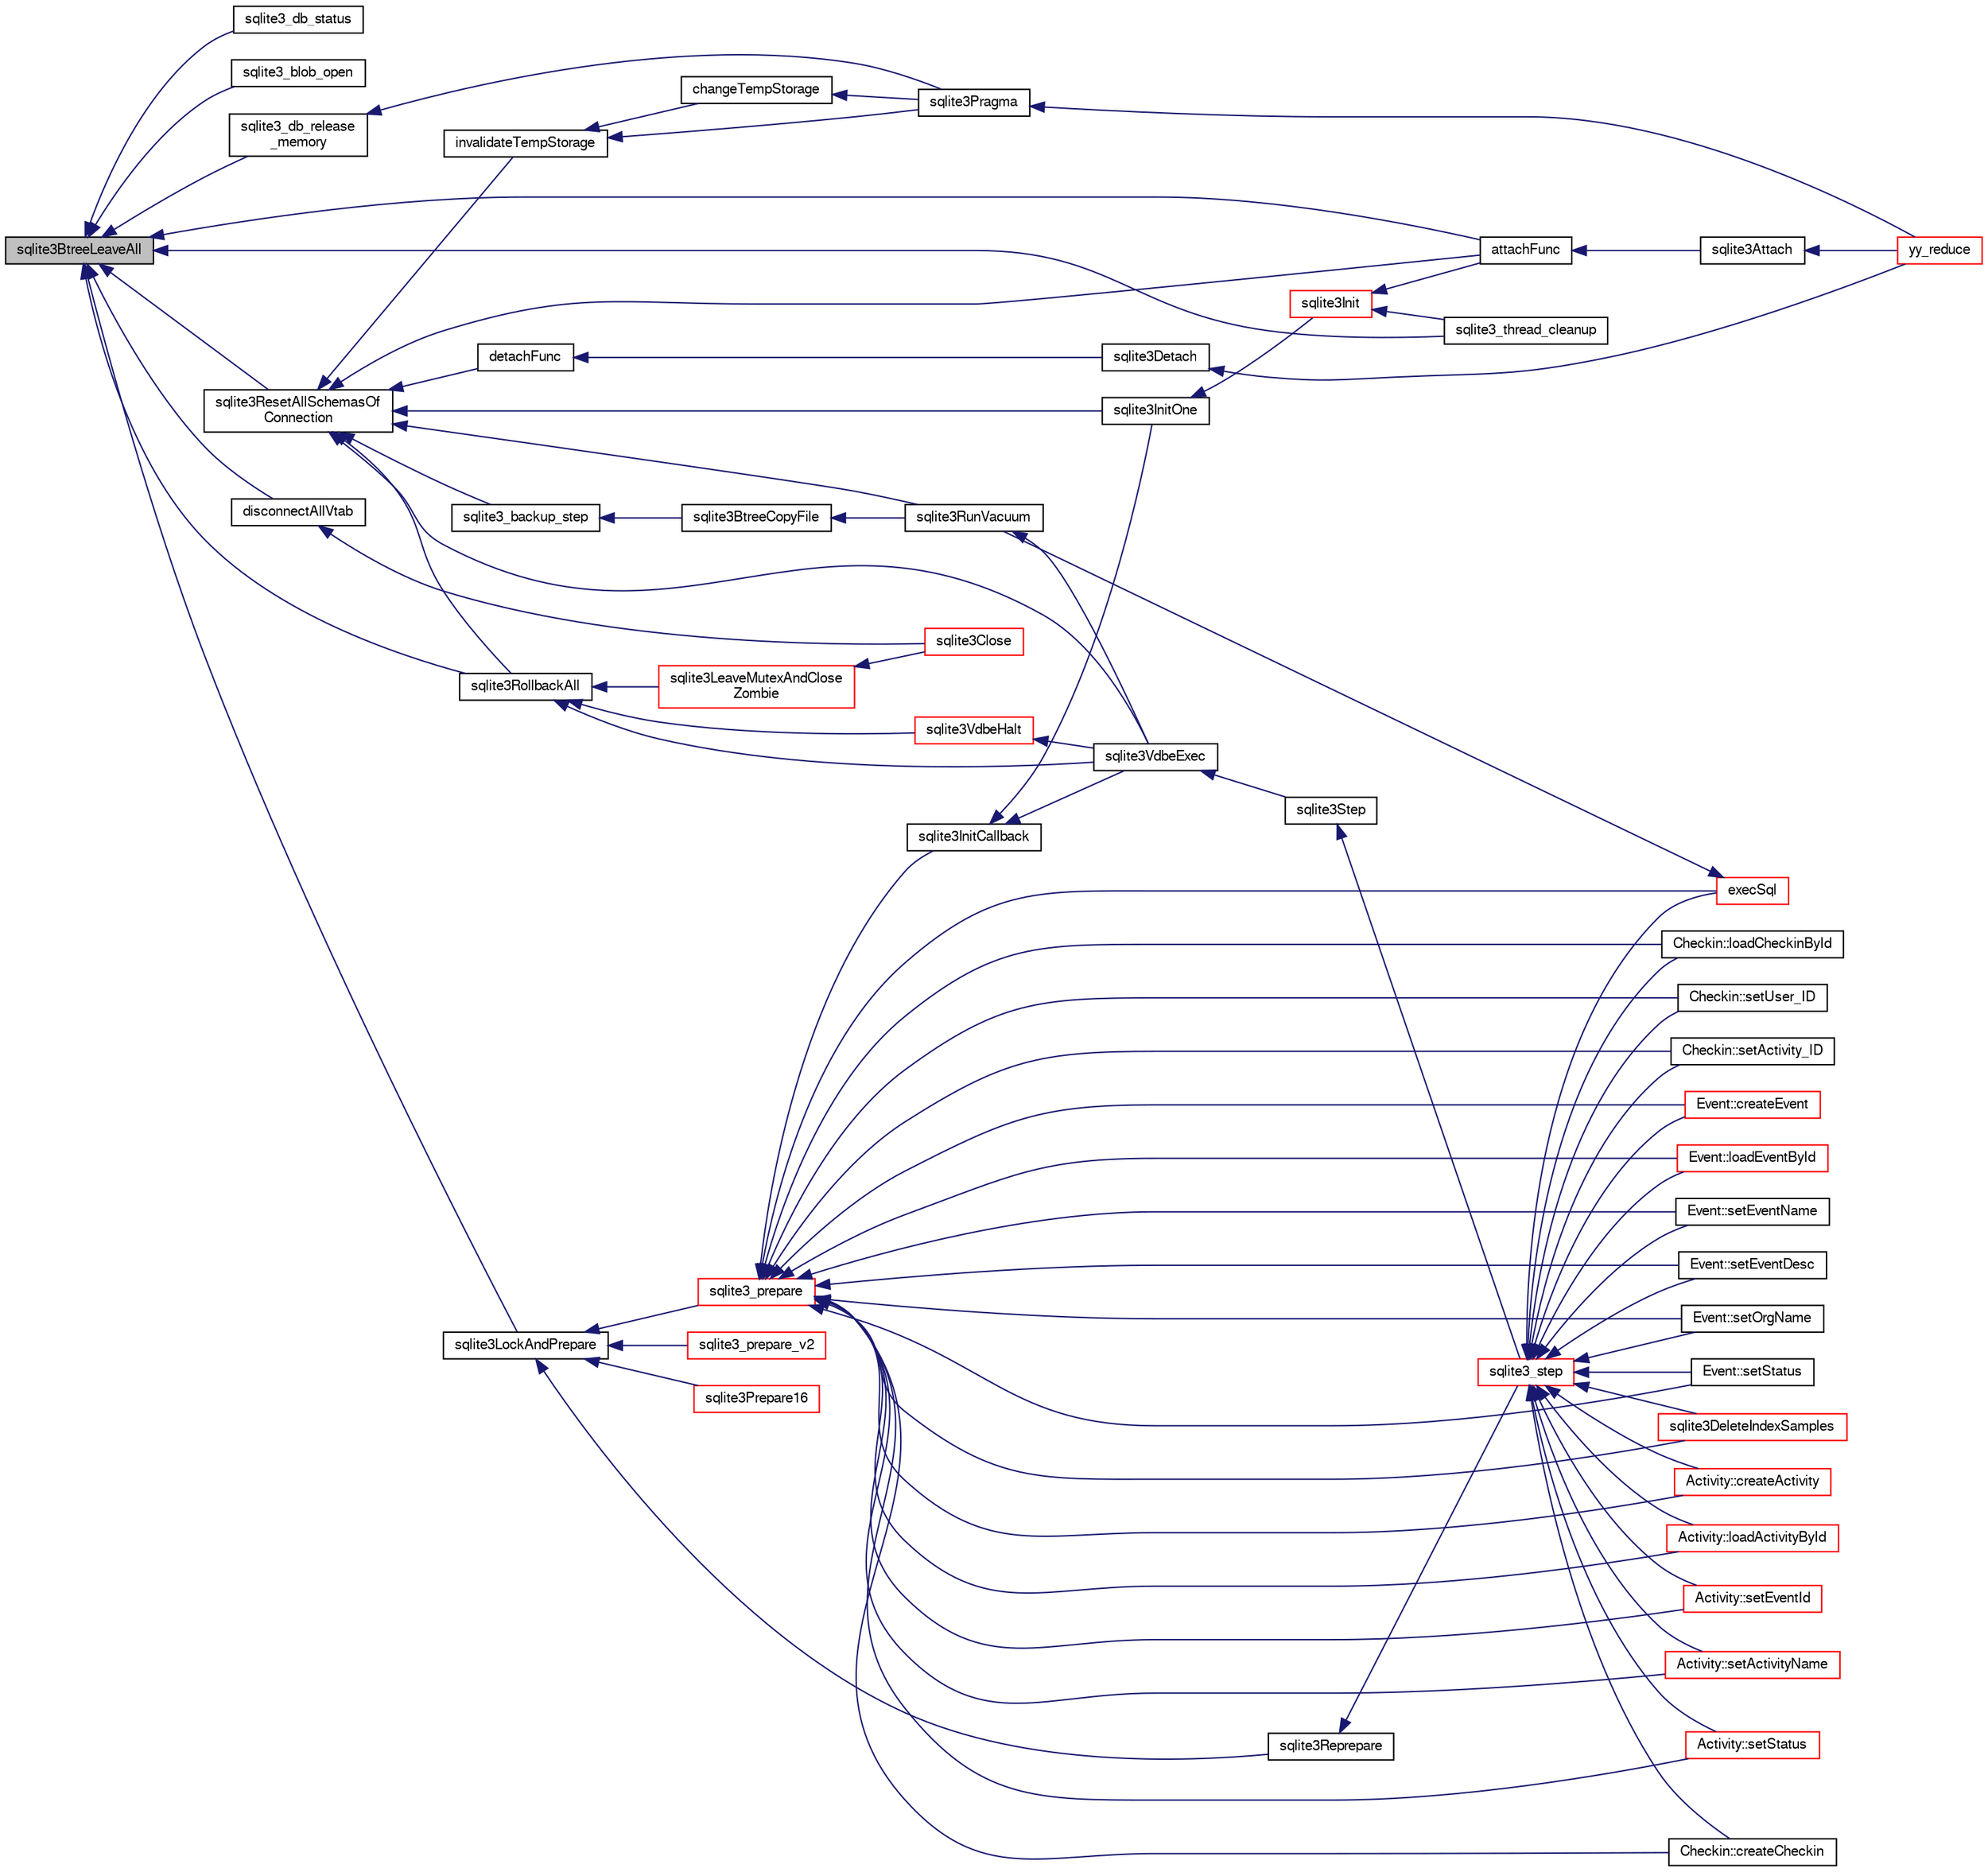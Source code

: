 digraph "sqlite3BtreeLeaveAll"
{
  edge [fontname="FreeSans",fontsize="10",labelfontname="FreeSans",labelfontsize="10"];
  node [fontname="FreeSans",fontsize="10",shape=record];
  rankdir="LR";
  Node458272 [label="sqlite3BtreeLeaveAll",height=0.2,width=0.4,color="black", fillcolor="grey75", style="filled", fontcolor="black"];
  Node458272 -> Node458273 [dir="back",color="midnightblue",fontsize="10",style="solid",fontname="FreeSans"];
  Node458273 [label="sqlite3_db_status",height=0.2,width=0.4,color="black", fillcolor="white", style="filled",URL="$sqlite3_8h.html#ab64e8333313ee2e44116842711818940"];
  Node458272 -> Node458274 [dir="back",color="midnightblue",fontsize="10",style="solid",fontname="FreeSans"];
  Node458274 [label="sqlite3_blob_open",height=0.2,width=0.4,color="black", fillcolor="white", style="filled",URL="$sqlite3_8h.html#adb8ad839a5bdd62a43785132bc7dd518"];
  Node458272 -> Node458275 [dir="back",color="midnightblue",fontsize="10",style="solid",fontname="FreeSans"];
  Node458275 [label="attachFunc",height=0.2,width=0.4,color="black", fillcolor="white", style="filled",URL="$sqlite3_8c.html#a69cb751a7da501b9a0aa37e0d7c3eaf7"];
  Node458275 -> Node458276 [dir="back",color="midnightblue",fontsize="10",style="solid",fontname="FreeSans"];
  Node458276 [label="sqlite3Attach",height=0.2,width=0.4,color="black", fillcolor="white", style="filled",URL="$sqlite3_8c.html#ae0907fe0b43cc1b4c7e6a16213e8546f"];
  Node458276 -> Node458277 [dir="back",color="midnightblue",fontsize="10",style="solid",fontname="FreeSans"];
  Node458277 [label="yy_reduce",height=0.2,width=0.4,color="red", fillcolor="white", style="filled",URL="$sqlite3_8c.html#a7c419a9b25711c666a9a2449ef377f14"];
  Node458272 -> Node458279 [dir="back",color="midnightblue",fontsize="10",style="solid",fontname="FreeSans"];
  Node458279 [label="sqlite3ResetAllSchemasOf\lConnection",height=0.2,width=0.4,color="black", fillcolor="white", style="filled",URL="$sqlite3_8c.html#a2fc0d7e9d7e688a2a81ea4775dd12e33"];
  Node458279 -> Node458280 [dir="back",color="midnightblue",fontsize="10",style="solid",fontname="FreeSans"];
  Node458280 [label="sqlite3_backup_step",height=0.2,width=0.4,color="black", fillcolor="white", style="filled",URL="$sqlite3_8h.html#a1699b75e98d082eebc465a9e64c35269"];
  Node458280 -> Node458281 [dir="back",color="midnightblue",fontsize="10",style="solid",fontname="FreeSans"];
  Node458281 [label="sqlite3BtreeCopyFile",height=0.2,width=0.4,color="black", fillcolor="white", style="filled",URL="$sqlite3_8c.html#a4d9e19a79f0d5c1dfcef0bd137ae83f9"];
  Node458281 -> Node458282 [dir="back",color="midnightblue",fontsize="10",style="solid",fontname="FreeSans"];
  Node458282 [label="sqlite3RunVacuum",height=0.2,width=0.4,color="black", fillcolor="white", style="filled",URL="$sqlite3_8c.html#a5e83ddc7b3e7e8e79ad5d1fc92de1d2f"];
  Node458282 -> Node458283 [dir="back",color="midnightblue",fontsize="10",style="solid",fontname="FreeSans"];
  Node458283 [label="sqlite3VdbeExec",height=0.2,width=0.4,color="black", fillcolor="white", style="filled",URL="$sqlite3_8c.html#a8ce40a614bdc56719c4d642b1e4dfb21"];
  Node458283 -> Node458284 [dir="back",color="midnightblue",fontsize="10",style="solid",fontname="FreeSans"];
  Node458284 [label="sqlite3Step",height=0.2,width=0.4,color="black", fillcolor="white", style="filled",URL="$sqlite3_8c.html#a3f2872e873e2758a4beedad1d5113554"];
  Node458284 -> Node458285 [dir="back",color="midnightblue",fontsize="10",style="solid",fontname="FreeSans"];
  Node458285 [label="sqlite3_step",height=0.2,width=0.4,color="red", fillcolor="white", style="filled",URL="$sqlite3_8h.html#ac1e491ce36b7471eb28387f7d3c74334"];
  Node458285 -> Node458286 [dir="back",color="midnightblue",fontsize="10",style="solid",fontname="FreeSans"];
  Node458286 [label="Activity::createActivity",height=0.2,width=0.4,color="red", fillcolor="white", style="filled",URL="$classActivity.html#a813cc5e52c14ab49b39014c134e3425b"];
  Node458285 -> Node458289 [dir="back",color="midnightblue",fontsize="10",style="solid",fontname="FreeSans"];
  Node458289 [label="Activity::loadActivityById",height=0.2,width=0.4,color="red", fillcolor="white", style="filled",URL="$classActivity.html#abe4ffb4f08a47212ebf9013259d9e7fd"];
  Node458285 -> Node458291 [dir="back",color="midnightblue",fontsize="10",style="solid",fontname="FreeSans"];
  Node458291 [label="Activity::setEventId",height=0.2,width=0.4,color="red", fillcolor="white", style="filled",URL="$classActivity.html#adb1d0fd0d08f473e068f0a4086bfa9ca"];
  Node458285 -> Node458292 [dir="back",color="midnightblue",fontsize="10",style="solid",fontname="FreeSans"];
  Node458292 [label="Activity::setActivityName",height=0.2,width=0.4,color="red", fillcolor="white", style="filled",URL="$classActivity.html#a62dc3737b33915a36086f9dd26d16a81"];
  Node458285 -> Node458293 [dir="back",color="midnightblue",fontsize="10",style="solid",fontname="FreeSans"];
  Node458293 [label="Activity::setStatus",height=0.2,width=0.4,color="red", fillcolor="white", style="filled",URL="$classActivity.html#af618135a7738f4d2a7ee147a8ef912ea"];
  Node458285 -> Node458294 [dir="back",color="midnightblue",fontsize="10",style="solid",fontname="FreeSans"];
  Node458294 [label="Checkin::createCheckin",height=0.2,width=0.4,color="black", fillcolor="white", style="filled",URL="$classCheckin.html#a4e40acdf7fff0e607f6de4f24f3a163c"];
  Node458285 -> Node458295 [dir="back",color="midnightblue",fontsize="10",style="solid",fontname="FreeSans"];
  Node458295 [label="Checkin::loadCheckinById",height=0.2,width=0.4,color="black", fillcolor="white", style="filled",URL="$classCheckin.html#a3461f70ea6c68475225f2a07f78a21e0"];
  Node458285 -> Node458296 [dir="back",color="midnightblue",fontsize="10",style="solid",fontname="FreeSans"];
  Node458296 [label="Checkin::setUser_ID",height=0.2,width=0.4,color="black", fillcolor="white", style="filled",URL="$classCheckin.html#a76ab640f4f912876dbebf183db5359c6"];
  Node458285 -> Node458297 [dir="back",color="midnightblue",fontsize="10",style="solid",fontname="FreeSans"];
  Node458297 [label="Checkin::setActivity_ID",height=0.2,width=0.4,color="black", fillcolor="white", style="filled",URL="$classCheckin.html#ab2ff3ec2604ec73a42af25874a00b232"];
  Node458285 -> Node458298 [dir="back",color="midnightblue",fontsize="10",style="solid",fontname="FreeSans"];
  Node458298 [label="Event::createEvent",height=0.2,width=0.4,color="red", fillcolor="white", style="filled",URL="$classEvent.html#a77adb9f4a46ffb32c2d931f0691f5903"];
  Node458285 -> Node458299 [dir="back",color="midnightblue",fontsize="10",style="solid",fontname="FreeSans"];
  Node458299 [label="Event::loadEventById",height=0.2,width=0.4,color="red", fillcolor="white", style="filled",URL="$classEvent.html#afa66cea33f722dbeecb69cc98fdea055"];
  Node458285 -> Node458300 [dir="back",color="midnightblue",fontsize="10",style="solid",fontname="FreeSans"];
  Node458300 [label="Event::setEventName",height=0.2,width=0.4,color="black", fillcolor="white", style="filled",URL="$classEvent.html#a10596b6ca077df05184e30d62b08729d"];
  Node458285 -> Node458301 [dir="back",color="midnightblue",fontsize="10",style="solid",fontname="FreeSans"];
  Node458301 [label="Event::setEventDesc",height=0.2,width=0.4,color="black", fillcolor="white", style="filled",URL="$classEvent.html#ae36b8377dcae792f1c5c4726024c981b"];
  Node458285 -> Node458302 [dir="back",color="midnightblue",fontsize="10",style="solid",fontname="FreeSans"];
  Node458302 [label="Event::setOrgName",height=0.2,width=0.4,color="black", fillcolor="white", style="filled",URL="$classEvent.html#a19aac0f776bd764563a54977656cf680"];
  Node458285 -> Node458303 [dir="back",color="midnightblue",fontsize="10",style="solid",fontname="FreeSans"];
  Node458303 [label="Event::setStatus",height=0.2,width=0.4,color="black", fillcolor="white", style="filled",URL="$classEvent.html#ab0a6b9285af0f4172eb841e2b80f8972"];
  Node458285 -> Node458306 [dir="back",color="midnightblue",fontsize="10",style="solid",fontname="FreeSans"];
  Node458306 [label="sqlite3DeleteIndexSamples",height=0.2,width=0.4,color="red", fillcolor="white", style="filled",URL="$sqlite3_8c.html#aaeda0302fbf61397ec009f65bed047ef"];
  Node458285 -> Node458461 [dir="back",color="midnightblue",fontsize="10",style="solid",fontname="FreeSans"];
  Node458461 [label="execSql",height=0.2,width=0.4,color="red", fillcolor="white", style="filled",URL="$sqlite3_8c.html#a7d16651b98a110662f4c265eff0246cb"];
  Node458461 -> Node458282 [dir="back",color="midnightblue",fontsize="10",style="solid",fontname="FreeSans"];
  Node458279 -> Node458283 [dir="back",color="midnightblue",fontsize="10",style="solid",fontname="FreeSans"];
  Node458279 -> Node458275 [dir="back",color="midnightblue",fontsize="10",style="solid",fontname="FreeSans"];
  Node458279 -> Node458522 [dir="back",color="midnightblue",fontsize="10",style="solid",fontname="FreeSans"];
  Node458522 [label="detachFunc",height=0.2,width=0.4,color="black", fillcolor="white", style="filled",URL="$sqlite3_8c.html#a2b3dd04cb87abd088926ab0082a60b77"];
  Node458522 -> Node458350 [dir="back",color="midnightblue",fontsize="10",style="solid",fontname="FreeSans"];
  Node458350 [label="sqlite3Detach",height=0.2,width=0.4,color="black", fillcolor="white", style="filled",URL="$sqlite3_8c.html#ab1a5a0b01c7560aef5e0b8603a68747d"];
  Node458350 -> Node458277 [dir="back",color="midnightblue",fontsize="10",style="solid",fontname="FreeSans"];
  Node458279 -> Node458523 [dir="back",color="midnightblue",fontsize="10",style="solid",fontname="FreeSans"];
  Node458523 [label="invalidateTempStorage",height=0.2,width=0.4,color="black", fillcolor="white", style="filled",URL="$sqlite3_8c.html#a759777a1eb3c3e96a5af94932b39e69a"];
  Node458523 -> Node458524 [dir="back",color="midnightblue",fontsize="10",style="solid",fontname="FreeSans"];
  Node458524 [label="changeTempStorage",height=0.2,width=0.4,color="black", fillcolor="white", style="filled",URL="$sqlite3_8c.html#abd43abe0a0959a45c786b9865ed52904"];
  Node458524 -> Node458356 [dir="back",color="midnightblue",fontsize="10",style="solid",fontname="FreeSans"];
  Node458356 [label="sqlite3Pragma",height=0.2,width=0.4,color="black", fillcolor="white", style="filled",URL="$sqlite3_8c.html#a111391370f58f8e6a6eca51fd34d62ed"];
  Node458356 -> Node458277 [dir="back",color="midnightblue",fontsize="10",style="solid",fontname="FreeSans"];
  Node458523 -> Node458356 [dir="back",color="midnightblue",fontsize="10",style="solid",fontname="FreeSans"];
  Node458279 -> Node458308 [dir="back",color="midnightblue",fontsize="10",style="solid",fontname="FreeSans"];
  Node458308 [label="sqlite3InitOne",height=0.2,width=0.4,color="black", fillcolor="white", style="filled",URL="$sqlite3_8c.html#ac4318b25df65269906b0379251fe9b85"];
  Node458308 -> Node458309 [dir="back",color="midnightblue",fontsize="10",style="solid",fontname="FreeSans"];
  Node458309 [label="sqlite3Init",height=0.2,width=0.4,color="red", fillcolor="white", style="filled",URL="$sqlite3_8c.html#aed74e3dc765631a833f522f425ff5a48"];
  Node458309 -> Node458275 [dir="back",color="midnightblue",fontsize="10",style="solid",fontname="FreeSans"];
  Node458309 -> Node458404 [dir="back",color="midnightblue",fontsize="10",style="solid",fontname="FreeSans"];
  Node458404 [label="sqlite3_thread_cleanup",height=0.2,width=0.4,color="black", fillcolor="white", style="filled",URL="$sqlite3_8h.html#a34980c829db84f02e1a1599063469f06"];
  Node458279 -> Node458282 [dir="back",color="midnightblue",fontsize="10",style="solid",fontname="FreeSans"];
  Node458279 -> Node458525 [dir="back",color="midnightblue",fontsize="10",style="solid",fontname="FreeSans"];
  Node458525 [label="sqlite3RollbackAll",height=0.2,width=0.4,color="black", fillcolor="white", style="filled",URL="$sqlite3_8c.html#ad902dd388d73208539f557962e3fe6bb"];
  Node458525 -> Node458526 [dir="back",color="midnightblue",fontsize="10",style="solid",fontname="FreeSans"];
  Node458526 [label="sqlite3VdbeHalt",height=0.2,width=0.4,color="red", fillcolor="white", style="filled",URL="$sqlite3_8c.html#a8d1d99703d999190fbc35ecc981cb709"];
  Node458526 -> Node458283 [dir="back",color="midnightblue",fontsize="10",style="solid",fontname="FreeSans"];
  Node458525 -> Node458283 [dir="back",color="midnightblue",fontsize="10",style="solid",fontname="FreeSans"];
  Node458525 -> Node458493 [dir="back",color="midnightblue",fontsize="10",style="solid",fontname="FreeSans"];
  Node458493 [label="sqlite3LeaveMutexAndClose\lZombie",height=0.2,width=0.4,color="red", fillcolor="white", style="filled",URL="$sqlite3_8c.html#afe3a37c29dcb0fe9fc15fe07a3976f59"];
  Node458493 -> Node458497 [dir="back",color="midnightblue",fontsize="10",style="solid",fontname="FreeSans"];
  Node458497 [label="sqlite3Close",height=0.2,width=0.4,color="red", fillcolor="white", style="filled",URL="$sqlite3_8c.html#aa9f2e73837bba8d721dbde0964ffce11"];
  Node458272 -> Node458457 [dir="back",color="midnightblue",fontsize="10",style="solid",fontname="FreeSans"];
  Node458457 [label="sqlite3LockAndPrepare",height=0.2,width=0.4,color="black", fillcolor="white", style="filled",URL="$sqlite3_8c.html#a5db1ec5589aa2b02c6d979211a8789bd"];
  Node458457 -> Node458458 [dir="back",color="midnightblue",fontsize="10",style="solid",fontname="FreeSans"];
  Node458458 [label="sqlite3Reprepare",height=0.2,width=0.4,color="black", fillcolor="white", style="filled",URL="$sqlite3_8c.html#a7e2f7299cc947d07e782f6ac561fa937"];
  Node458458 -> Node458285 [dir="back",color="midnightblue",fontsize="10",style="solid",fontname="FreeSans"];
  Node458457 -> Node458459 [dir="back",color="midnightblue",fontsize="10",style="solid",fontname="FreeSans"];
  Node458459 [label="sqlite3_prepare",height=0.2,width=0.4,color="red", fillcolor="white", style="filled",URL="$sqlite3_8h.html#a8c39e7b9dbeff01f0a399b46d4b29f1c"];
  Node458459 -> Node458286 [dir="back",color="midnightblue",fontsize="10",style="solid",fontname="FreeSans"];
  Node458459 -> Node458289 [dir="back",color="midnightblue",fontsize="10",style="solid",fontname="FreeSans"];
  Node458459 -> Node458291 [dir="back",color="midnightblue",fontsize="10",style="solid",fontname="FreeSans"];
  Node458459 -> Node458292 [dir="back",color="midnightblue",fontsize="10",style="solid",fontname="FreeSans"];
  Node458459 -> Node458293 [dir="back",color="midnightblue",fontsize="10",style="solid",fontname="FreeSans"];
  Node458459 -> Node458294 [dir="back",color="midnightblue",fontsize="10",style="solid",fontname="FreeSans"];
  Node458459 -> Node458295 [dir="back",color="midnightblue",fontsize="10",style="solid",fontname="FreeSans"];
  Node458459 -> Node458296 [dir="back",color="midnightblue",fontsize="10",style="solid",fontname="FreeSans"];
  Node458459 -> Node458297 [dir="back",color="midnightblue",fontsize="10",style="solid",fontname="FreeSans"];
  Node458459 -> Node458298 [dir="back",color="midnightblue",fontsize="10",style="solid",fontname="FreeSans"];
  Node458459 -> Node458299 [dir="back",color="midnightblue",fontsize="10",style="solid",fontname="FreeSans"];
  Node458459 -> Node458300 [dir="back",color="midnightblue",fontsize="10",style="solid",fontname="FreeSans"];
  Node458459 -> Node458301 [dir="back",color="midnightblue",fontsize="10",style="solid",fontname="FreeSans"];
  Node458459 -> Node458302 [dir="back",color="midnightblue",fontsize="10",style="solid",fontname="FreeSans"];
  Node458459 -> Node458303 [dir="back",color="midnightblue",fontsize="10",style="solid",fontname="FreeSans"];
  Node458459 -> Node458306 [dir="back",color="midnightblue",fontsize="10",style="solid",fontname="FreeSans"];
  Node458459 -> Node458460 [dir="back",color="midnightblue",fontsize="10",style="solid",fontname="FreeSans"];
  Node458460 [label="sqlite3InitCallback",height=0.2,width=0.4,color="black", fillcolor="white", style="filled",URL="$sqlite3_8c.html#a5183ff3c8b5311c7332250013ee018b3"];
  Node458460 -> Node458283 [dir="back",color="midnightblue",fontsize="10",style="solid",fontname="FreeSans"];
  Node458460 -> Node458308 [dir="back",color="midnightblue",fontsize="10",style="solid",fontname="FreeSans"];
  Node458459 -> Node458461 [dir="back",color="midnightblue",fontsize="10",style="solid",fontname="FreeSans"];
  Node458457 -> Node458468 [dir="back",color="midnightblue",fontsize="10",style="solid",fontname="FreeSans"];
  Node458468 [label="sqlite3_prepare_v2",height=0.2,width=0.4,color="red", fillcolor="white", style="filled",URL="$sqlite3_8h.html#a85d4203bb54c984c5325c2f5b3664985"];
  Node458457 -> Node458471 [dir="back",color="midnightblue",fontsize="10",style="solid",fontname="FreeSans"];
  Node458471 [label="sqlite3Prepare16",height=0.2,width=0.4,color="red", fillcolor="white", style="filled",URL="$sqlite3_8c.html#a5842e6724b91885125f83c438da1f15b"];
  Node458272 -> Node458534 [dir="back",color="midnightblue",fontsize="10",style="solid",fontname="FreeSans"];
  Node458534 [label="sqlite3_db_release\l_memory",height=0.2,width=0.4,color="black", fillcolor="white", style="filled",URL="$sqlite3_8h.html#af2a4fce512d3398c240178856d1af243"];
  Node458534 -> Node458356 [dir="back",color="midnightblue",fontsize="10",style="solid",fontname="FreeSans"];
  Node458272 -> Node458535 [dir="back",color="midnightblue",fontsize="10",style="solid",fontname="FreeSans"];
  Node458535 [label="disconnectAllVtab",height=0.2,width=0.4,color="black", fillcolor="white", style="filled",URL="$sqlite3_8c.html#a1ac4084324211c352cb91da6cc84c5e4"];
  Node458535 -> Node458497 [dir="back",color="midnightblue",fontsize="10",style="solid",fontname="FreeSans"];
  Node458272 -> Node458525 [dir="back",color="midnightblue",fontsize="10",style="solid",fontname="FreeSans"];
  Node458272 -> Node458404 [dir="back",color="midnightblue",fontsize="10",style="solid",fontname="FreeSans"];
}
